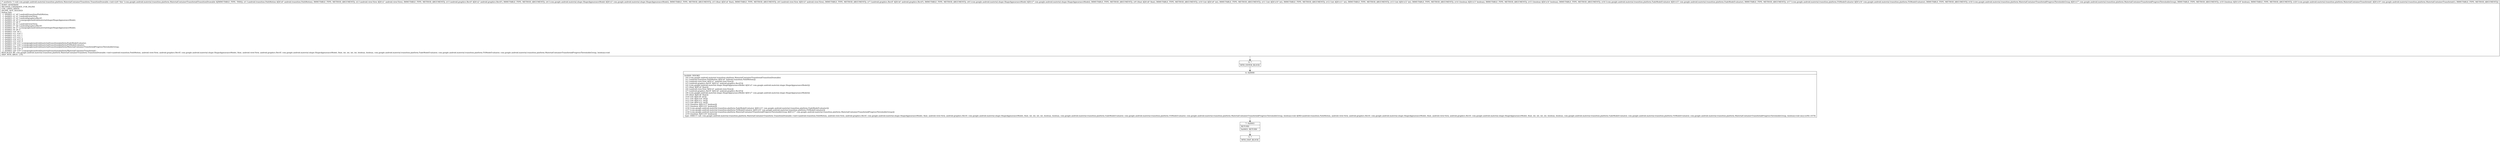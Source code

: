 digraph "CFG forcom.google.android.material.transition.platform.MaterialContainerTransform.TransitionDrawable.\<init\>(Landroid\/transition\/PathMotion;Landroid\/view\/View;Landroid\/graphics\/RectF;Lcom\/google\/android\/material\/shape\/ShapeAppearanceModel;FLandroid\/view\/View;Landroid\/graphics\/RectF;Lcom\/google\/android\/material\/shape\/ShapeAppearanceModel;FIIIIZZLcom\/google\/android\/material\/transition\/platform\/FadeModeEvaluator;Lcom\/google\/android\/material\/transition\/platform\/FitModeEvaluator;Lcom\/google\/android\/material\/transition\/platform\/MaterialContainerTransform$ProgressThresholdsGroup;ZLcom\/google\/android\/material\/transition\/platform\/MaterialContainerTransform$1;)V" {
Node_4 [shape=record,label="{4\:\ ?|MTH_ENTER_BLOCK\l}"];
Node_6 [shape=record,label="{6\:\ 0x0000|0x0000: INVOKE  \l  (r0 I:com.google.android.material.transition.platform.MaterialContainerTransform$TransitionDrawable)\l  (r1 I:android.transition.PathMotion A[D('x0' android.transition.PathMotion)])\l  (r2 I:android.view.View A[D('x1' android.view.View)])\l  (r3 I:android.graphics.RectF A[D('x2' android.graphics.RectF)])\l  (r4 I:com.google.android.material.shape.ShapeAppearanceModel A[D('x3' com.google.android.material.shape.ShapeAppearanceModel)])\l  (r5 I:float A[D('x4' float)])\l  (r6 I:android.view.View A[D('x5' android.view.View)])\l  (r7 I:android.graphics.RectF A[D('x6' android.graphics.RectF)])\l  (r8 I:com.google.android.material.shape.ShapeAppearanceModel A[D('x7' com.google.android.material.shape.ShapeAppearanceModel)])\l  (r9 I:float A[D('x8' float)])\l  (r10 I:int A[D('x9' int)])\l  (r11 I:int A[D('x10' int)])\l  (r12 I:int A[D('x11' int)])\l  (r13 I:int A[D('x12' int)])\l  (r14 I:boolean A[D('x13' boolean)])\l  (r15 I:boolean A[D('x14' boolean)])\l  (r16 I:com.google.android.material.transition.platform.FadeModeEvaluator A[D('x15' com.google.android.material.transition.platform.FadeModeEvaluator)])\l  (r17 I:com.google.android.material.transition.platform.FitModeEvaluator A[D('x16' com.google.android.material.transition.platform.FitModeEvaluator)])\l  (r18 I:com.google.android.material.transition.platform.MaterialContainerTransform$ProgressThresholdsGroup A[D('x17' com.google.android.material.transition.platform.MaterialContainerTransform$ProgressThresholdsGroup)])\l  (r19 I:boolean A[D('x18' boolean)])\l type: DIRECT call: com.google.android.material.transition.platform.MaterialContainerTransform.TransitionDrawable.\<init\>(android.transition.PathMotion, android.view.View, android.graphics.RectF, com.google.android.material.shape.ShapeAppearanceModel, float, android.view.View, android.graphics.RectF, com.google.android.material.shape.ShapeAppearanceModel, float, int, int, int, int, boolean, boolean, com.google.android.material.transition.platform.FadeModeEvaluator, com.google.android.material.transition.platform.FitModeEvaluator, com.google.android.material.transition.platform.MaterialContainerTransform$ProgressThresholdsGroup, boolean):void A[MD:(android.transition.PathMotion, android.view.View, android.graphics.RectF, com.google.android.material.shape.ShapeAppearanceModel, float, android.view.View, android.graphics.RectF, com.google.android.material.shape.ShapeAppearanceModel, float, int, int, int, int, boolean, boolean, com.google.android.material.transition.platform.FadeModeEvaluator, com.google.android.material.transition.platform.FitModeEvaluator, com.google.android.material.transition.platform.MaterialContainerTransform$ProgressThresholdsGroup, boolean):void (m)] (LINE:1079)\l}"];
Node_7 [shape=record,label="{7\:\ 0x0003|RETURN\l|0x0003: RETURN   \l}"];
Node_5 [shape=record,label="{5\:\ ?|MTH_EXIT_BLOCK\l}"];
MethodNode[shape=record,label="{\/* synthetic *\/ void com.google.android.material.transition.platform.MaterialContainerTransform.TransitionDrawable.\<init\>((r0 'this' I:com.google.android.material.transition.platform.MaterialContainerTransform$TransitionDrawable A[IMMUTABLE_TYPE, THIS]), (r1 I:android.transition.PathMotion A[D('x0' android.transition.PathMotion), IMMUTABLE_TYPE, METHOD_ARGUMENT]), (r2 I:android.view.View A[D('x1' android.view.View), IMMUTABLE_TYPE, METHOD_ARGUMENT]), (r3 I:android.graphics.RectF A[D('x2' android.graphics.RectF), IMMUTABLE_TYPE, METHOD_ARGUMENT]), (r4 I:com.google.android.material.shape.ShapeAppearanceModel A[D('x3' com.google.android.material.shape.ShapeAppearanceModel), IMMUTABLE_TYPE, METHOD_ARGUMENT]), (r5 I:float A[D('x4' float), IMMUTABLE_TYPE, METHOD_ARGUMENT]), (r6 I:android.view.View A[D('x5' android.view.View), IMMUTABLE_TYPE, METHOD_ARGUMENT]), (r7 I:android.graphics.RectF A[D('x6' android.graphics.RectF), IMMUTABLE_TYPE, METHOD_ARGUMENT]), (r8 I:com.google.android.material.shape.ShapeAppearanceModel A[D('x7' com.google.android.material.shape.ShapeAppearanceModel), IMMUTABLE_TYPE, METHOD_ARGUMENT]), (r9 I:float A[D('x8' float), IMMUTABLE_TYPE, METHOD_ARGUMENT]), (r10 I:int A[D('x9' int), IMMUTABLE_TYPE, METHOD_ARGUMENT]), (r11 I:int A[D('x10' int), IMMUTABLE_TYPE, METHOD_ARGUMENT]), (r12 I:int A[D('x11' int), IMMUTABLE_TYPE, METHOD_ARGUMENT]), (r13 I:int A[D('x12' int), IMMUTABLE_TYPE, METHOD_ARGUMENT]), (r14 I:boolean A[D('x13' boolean), IMMUTABLE_TYPE, METHOD_ARGUMENT]), (r15 I:boolean A[D('x14' boolean), IMMUTABLE_TYPE, METHOD_ARGUMENT]), (r16 I:com.google.android.material.transition.platform.FadeModeEvaluator A[D('x15' com.google.android.material.transition.platform.FadeModeEvaluator), IMMUTABLE_TYPE, METHOD_ARGUMENT]), (r17 I:com.google.android.material.transition.platform.FitModeEvaluator A[D('x16' com.google.android.material.transition.platform.FitModeEvaluator), IMMUTABLE_TYPE, METHOD_ARGUMENT]), (r18 I:com.google.android.material.transition.platform.MaterialContainerTransform$ProgressThresholdsGroup A[D('x17' com.google.android.material.transition.platform.MaterialContainerTransform$ProgressThresholdsGroup), IMMUTABLE_TYPE, METHOD_ARGUMENT]), (r19 I:boolean A[D('x18' boolean), IMMUTABLE_TYPE, METHOD_ARGUMENT]), (r20 I:com.google.android.material.transition.platform.MaterialContainerTransform$1 A[D('x19' com.google.android.material.transition.platform.MaterialContainerTransform$1), IMMUTABLE_TYPE, METHOD_ARGUMENT]))  | DONT_GENERATE\lMETHOD_CANDIDATE_FOR_INLINE\lUSE_LINES_HINTS\lINLINE_NOT_NEEDED\lDebug Info:\l  \-1 \-0x0003: r1 'x0' Landroid\/transition\/PathMotion;\l  \-1 \-0x0003: r2 'x1' Landroid\/view\/View;\l  \-1 \-0x0003: r3 'x2' Landroid\/graphics\/RectF;\l  \-1 \-0x0003: r4 'x3' Lcom\/google\/android\/material\/shape\/ShapeAppearanceModel;\l  \-1 \-0x0003: r5 'x4' F\l  \-1 \-0x0003: r6 'x5' Landroid\/view\/View;\l  \-1 \-0x0003: r7 'x6' Landroid\/graphics\/RectF;\l  \-1 \-0x0003: r8 'x7' Lcom\/google\/android\/material\/shape\/ShapeAppearanceModel;\l  \-1 \-0x0003: r9 'x8' F\l  \-1 \-0x0003: r10 'x9' I\l  \-1 \-0x0003: r11 'x10' I\l  \-1 \-0x0003: r12 'x11' I\l  \-1 \-0x0003: r13 'x12' I\l  \-1 \-0x0003: r14 'x13' Z\l  \-1 \-0x0003: r15 'x14' Z\l  \-1 \-0x0003: r16 'x15' Lcom\/google\/android\/material\/transition\/platform\/FadeModeEvaluator;\l  \-1 \-0x0003: r17 'x16' Lcom\/google\/android\/material\/transition\/platform\/FitModeEvaluator;\l  \-1 \-0x0003: r18 'x17' Lcom\/google\/android\/material\/transition\/platform\/MaterialContainerTransform$ProgressThresholdsGroup;\l  \-1 \-0x0003: r19 'x18' Z\l  \-1 \-0x0003: r20 'x19' Lcom\/google\/android\/material\/transition\/platform\/MaterialContainerTransform$1;\lREPLACED_BY: com.google.android.material.transition.platform.MaterialContainerTransform.TransitionDrawable.\<init\>(android.transition.PathMotion, android.view.View, android.graphics.RectF, com.google.android.material.shape.ShapeAppearanceModel, float, android.view.View, android.graphics.RectF, com.google.android.material.shape.ShapeAppearanceModel, float, int, int, int, int, boolean, boolean, com.google.android.material.transition.platform.FadeModeEvaluator, com.google.android.material.transition.platform.FitModeEvaluator, com.google.android.material.transition.platform.MaterialContainerTransform$ProgressThresholdsGroup, boolean):void\lSKIP_MTH_ARGS: \{19\}\l}"];
MethodNode -> Node_4;Node_4 -> Node_6;
Node_6 -> Node_7;
Node_7 -> Node_5;
}

